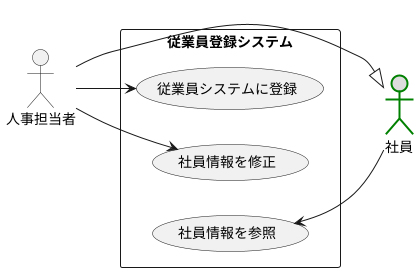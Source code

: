 @startuml 例題1
left to right direction
actor 社員 #DDD;line:Green;line.bold;
actor 人事担当者
rectangle 従業員登録システム {
usecase 従業員システムに登録
usecase 社員情報を修正
usecase 社員情報を参照
}
人事担当者 --> 従業員システムに登録
人事担当者 --> 社員情報を修正
社員情報を参照 <-- 社員
人事担当者 --|> 社員

@enduml